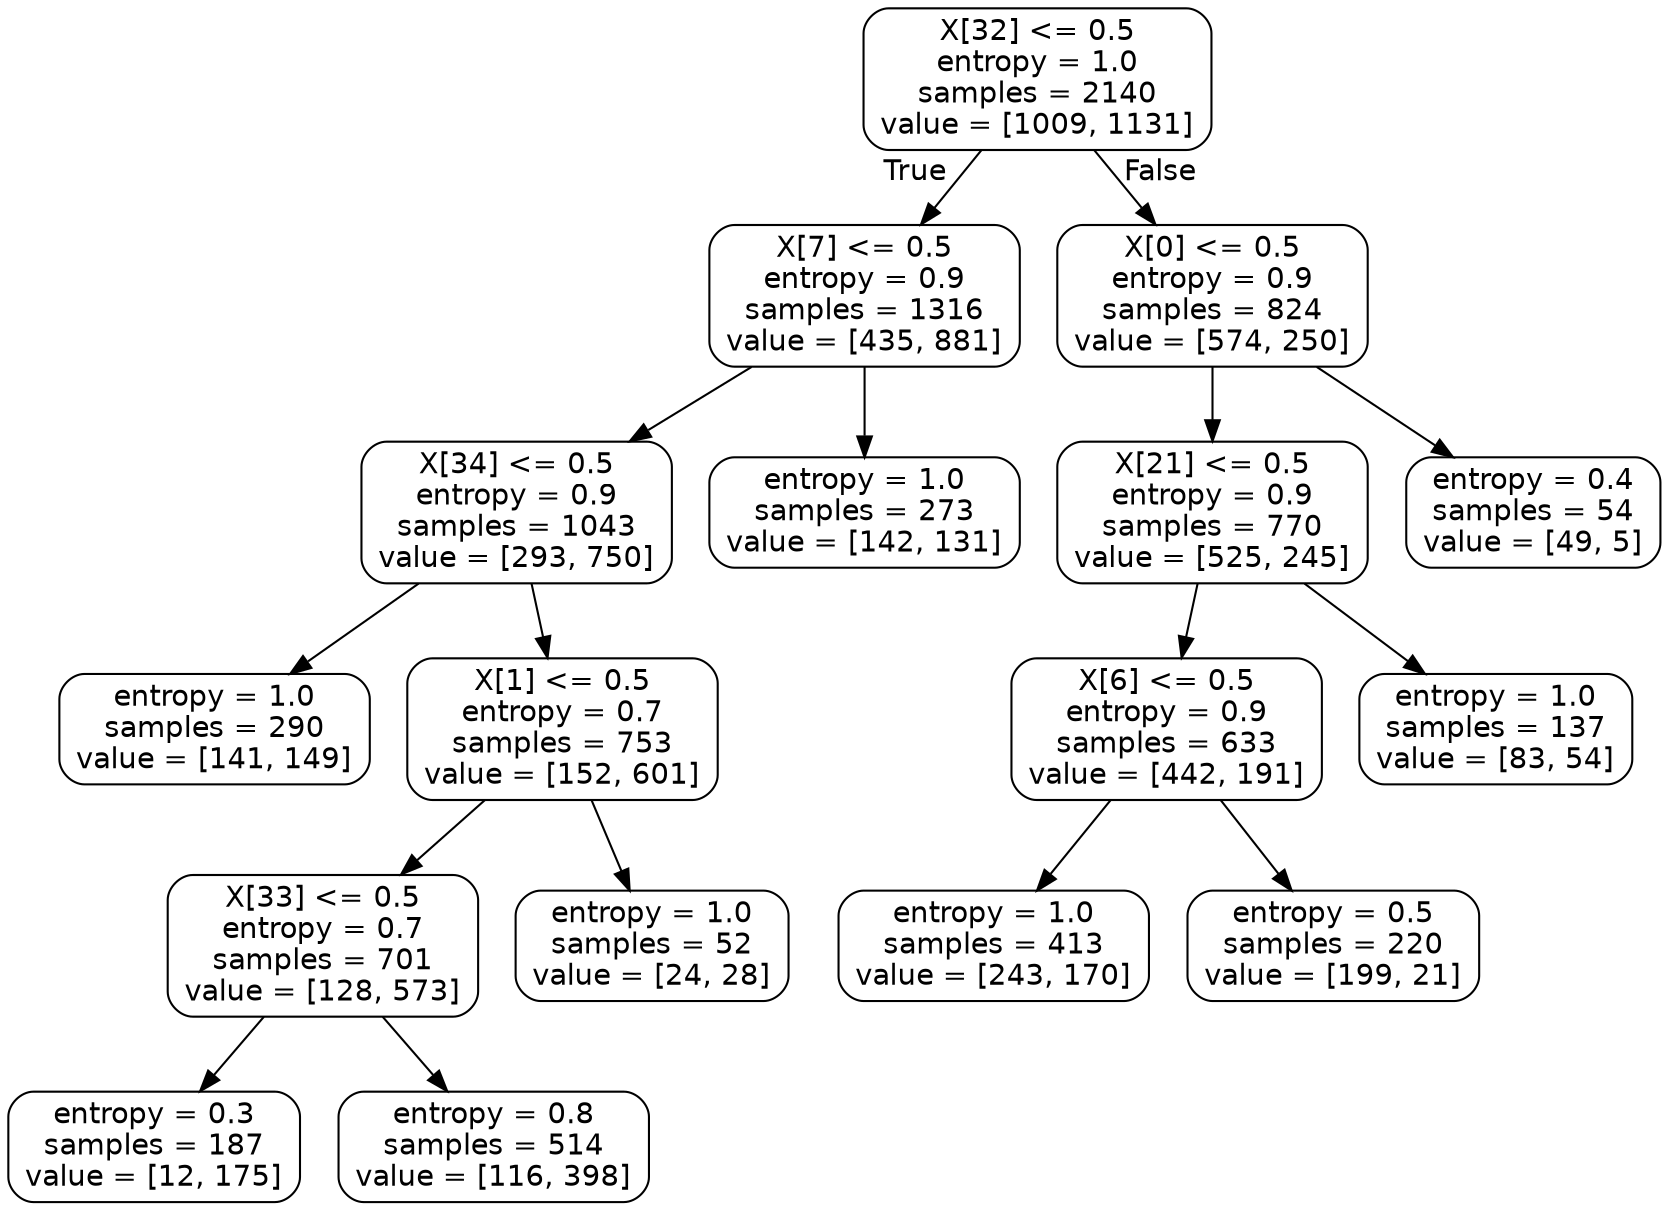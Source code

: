 digraph Tree {
node [shape=box, style="rounded", color="black", fontname=helvetica] ;
edge [fontname=helvetica] ;
0 [label="X[32] <= 0.5\nentropy = 1.0\nsamples = 2140\nvalue = [1009, 1131]"] ;
1 [label="X[7] <= 0.5\nentropy = 0.9\nsamples = 1316\nvalue = [435, 881]"] ;
0 -> 1 [labeldistance=2.5, labelangle=45, headlabel="True"] ;
2 [label="X[34] <= 0.5\nentropy = 0.9\nsamples = 1043\nvalue = [293, 750]"] ;
1 -> 2 ;
3 [label="entropy = 1.0\nsamples = 290\nvalue = [141, 149]"] ;
2 -> 3 ;
4 [label="X[1] <= 0.5\nentropy = 0.7\nsamples = 753\nvalue = [152, 601]"] ;
2 -> 4 ;
5 [label="X[33] <= 0.5\nentropy = 0.7\nsamples = 701\nvalue = [128, 573]"] ;
4 -> 5 ;
6 [label="entropy = 0.3\nsamples = 187\nvalue = [12, 175]"] ;
5 -> 6 ;
7 [label="entropy = 0.8\nsamples = 514\nvalue = [116, 398]"] ;
5 -> 7 ;
8 [label="entropy = 1.0\nsamples = 52\nvalue = [24, 28]"] ;
4 -> 8 ;
9 [label="entropy = 1.0\nsamples = 273\nvalue = [142, 131]"] ;
1 -> 9 ;
10 [label="X[0] <= 0.5\nentropy = 0.9\nsamples = 824\nvalue = [574, 250]"] ;
0 -> 10 [labeldistance=2.5, labelangle=-45, headlabel="False"] ;
11 [label="X[21] <= 0.5\nentropy = 0.9\nsamples = 770\nvalue = [525, 245]"] ;
10 -> 11 ;
12 [label="X[6] <= 0.5\nentropy = 0.9\nsamples = 633\nvalue = [442, 191]"] ;
11 -> 12 ;
13 [label="entropy = 1.0\nsamples = 413\nvalue = [243, 170]"] ;
12 -> 13 ;
14 [label="entropy = 0.5\nsamples = 220\nvalue = [199, 21]"] ;
12 -> 14 ;
15 [label="entropy = 1.0\nsamples = 137\nvalue = [83, 54]"] ;
11 -> 15 ;
16 [label="entropy = 0.4\nsamples = 54\nvalue = [49, 5]"] ;
10 -> 16 ;
}
